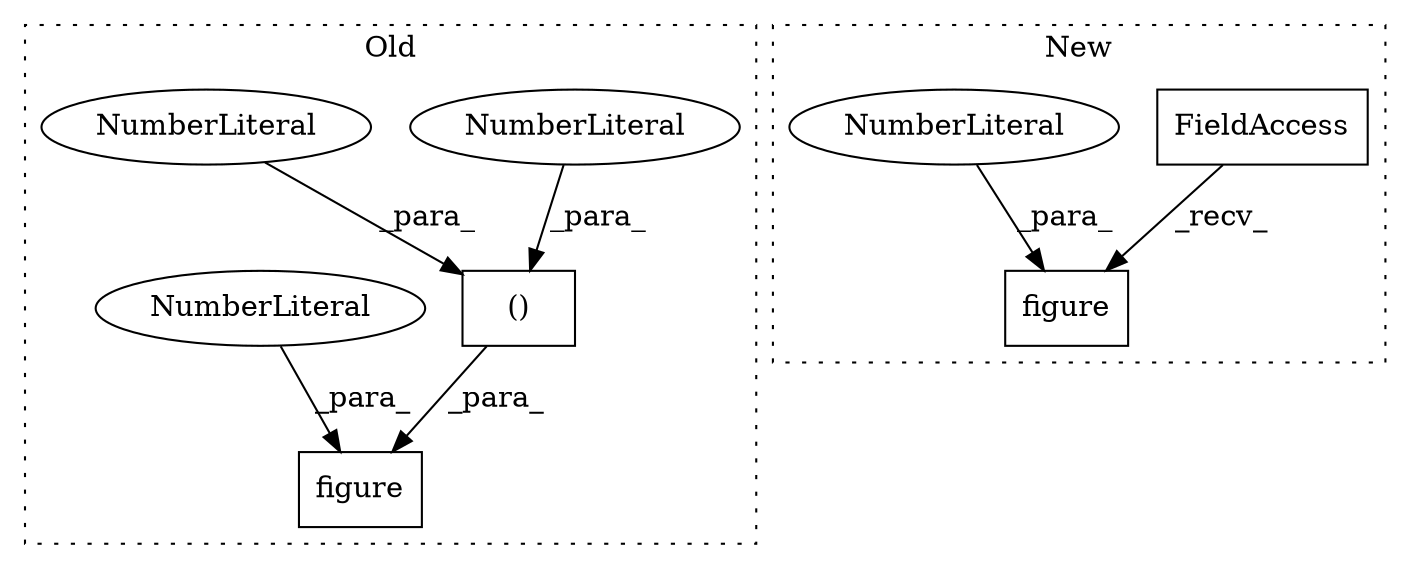 digraph G {
subgraph cluster0 {
1 [label="()" a="106" s="2203" l="16" shape="box"];
3 [label="NumberLiteral" a="34" s="2218" l="1" shape="ellipse"];
5 [label="NumberLiteral" a="34" s="2203" l="2" shape="ellipse"];
7 [label="figure" a="32" s="2189,2219" l="7,2" shape="box"];
8 [label="NumberLiteral" a="34" s="2196" l="1" shape="ellipse"];
label = "Old";
style="dotted";
}
subgraph cluster1 {
2 [label="figure" a="32" s="3174,3182" l="7,1" shape="box"];
4 [label="FieldAccess" a="22" s="3157" l="10" shape="box"];
6 [label="NumberLiteral" a="34" s="3181" l="1" shape="ellipse"];
label = "New";
style="dotted";
}
1 -> 7 [label="_para_"];
3 -> 1 [label="_para_"];
4 -> 2 [label="_recv_"];
5 -> 1 [label="_para_"];
6 -> 2 [label="_para_"];
8 -> 7 [label="_para_"];
}